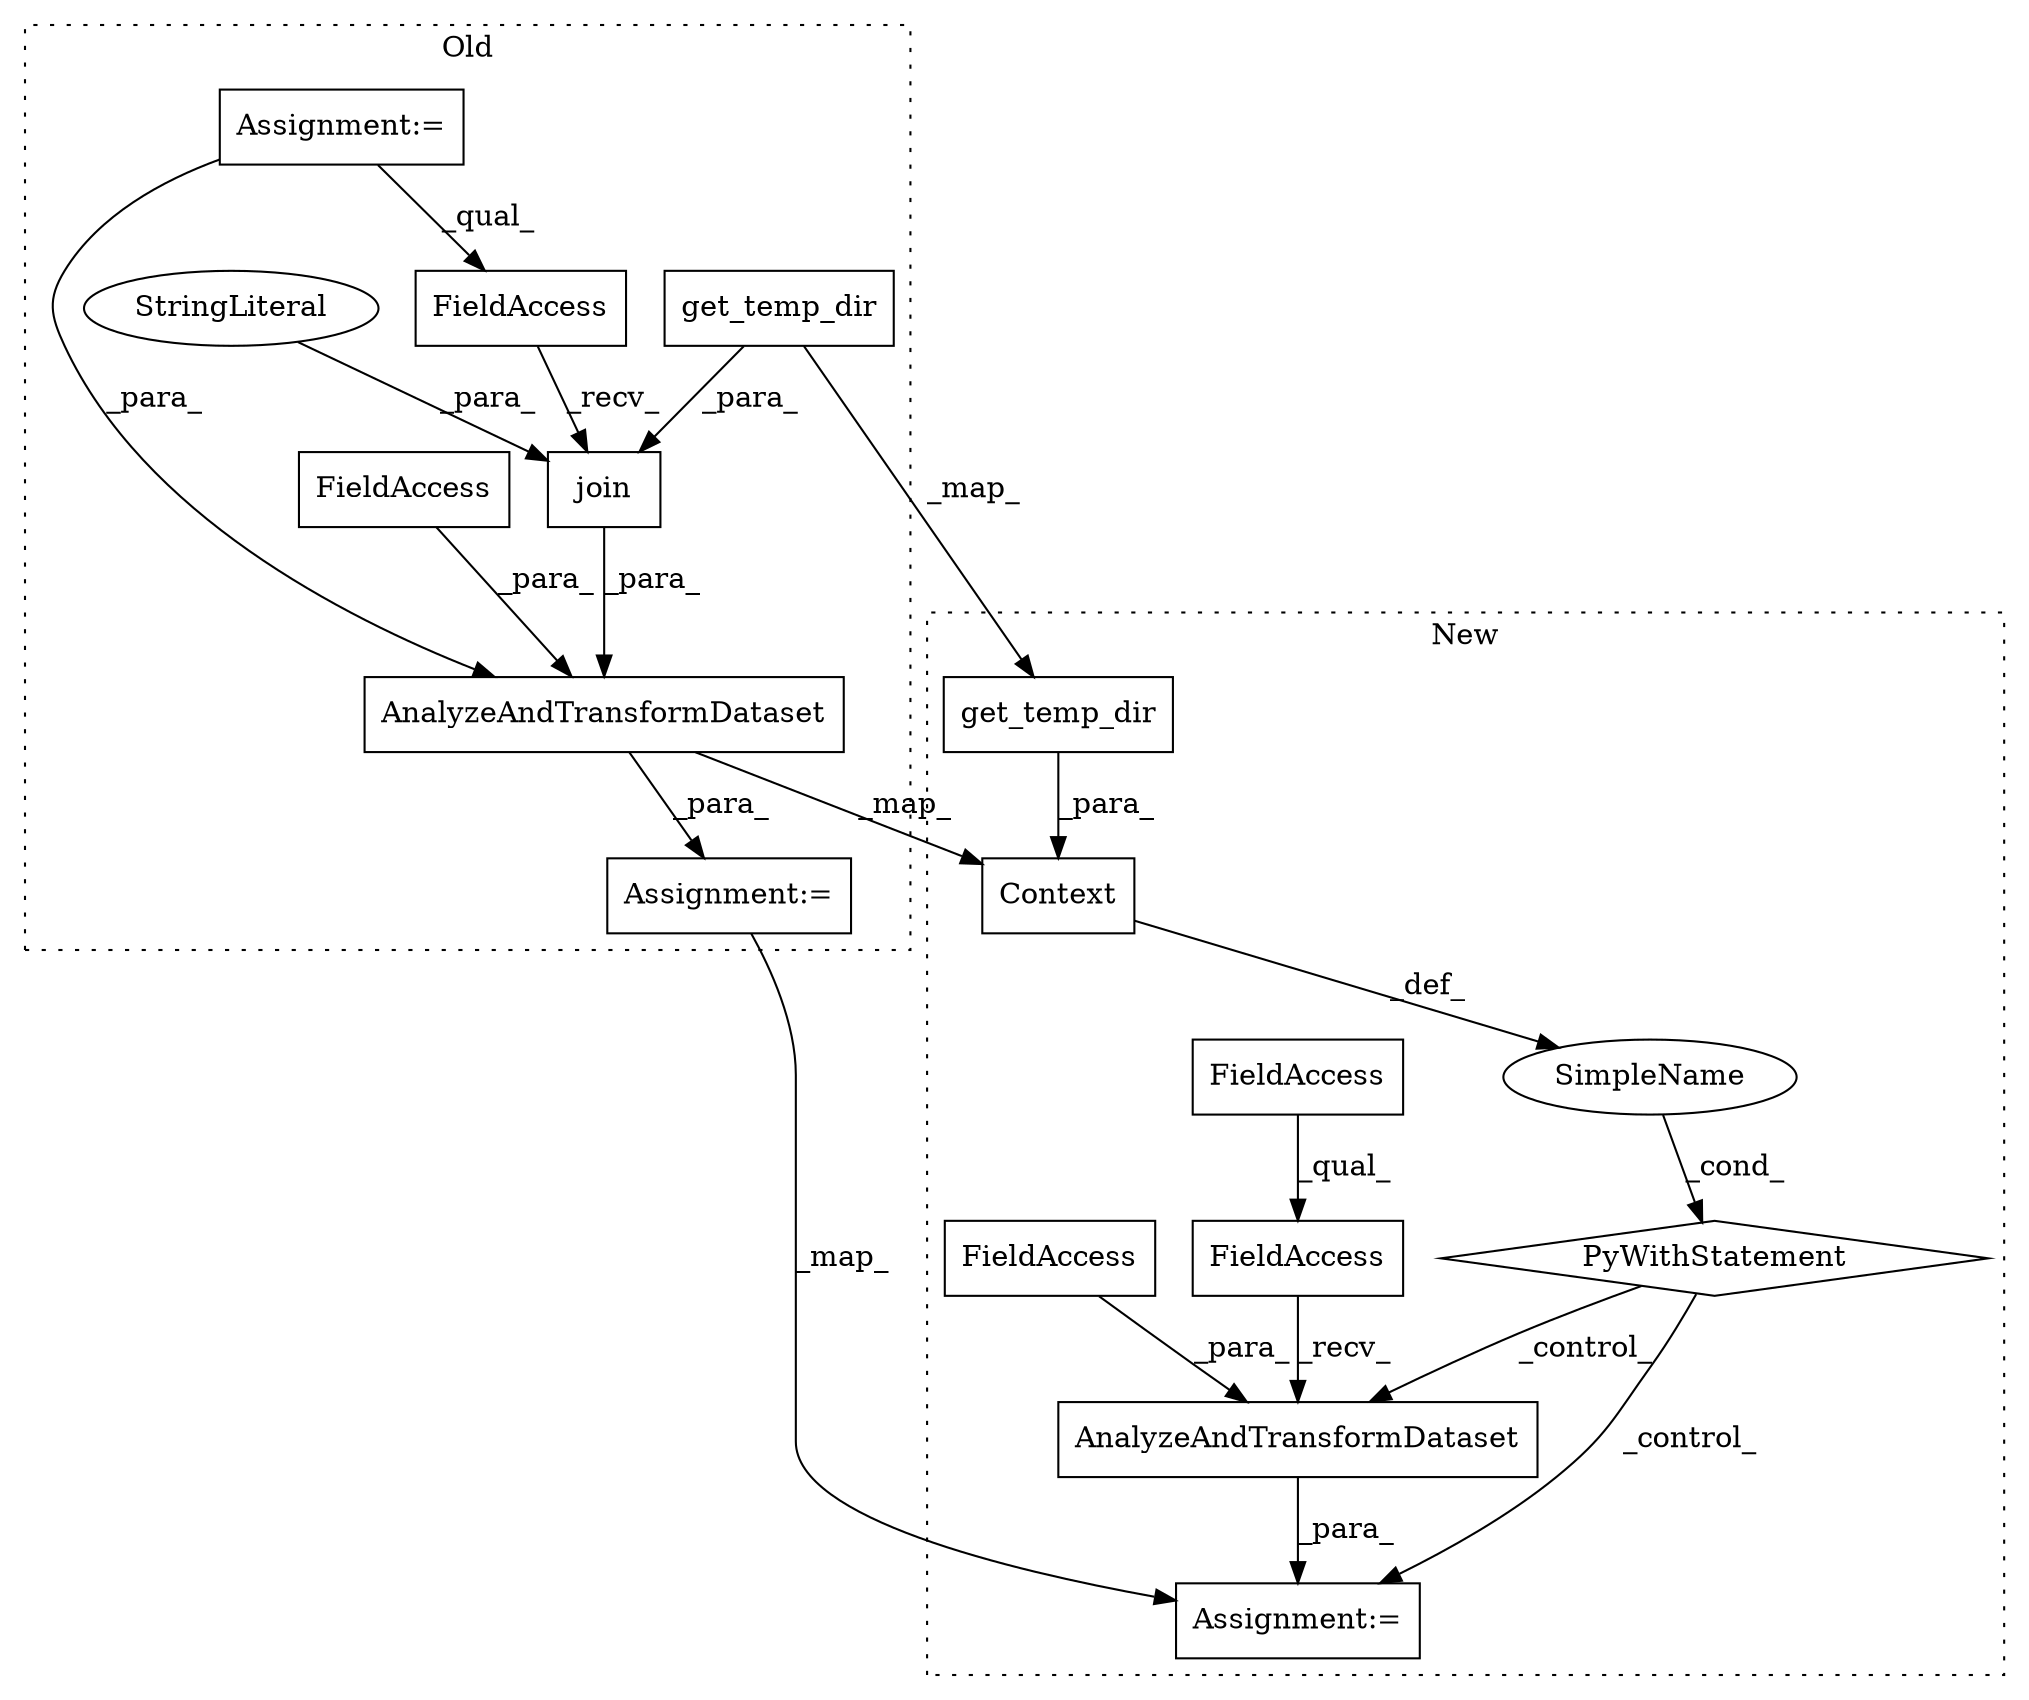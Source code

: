 digraph G {
subgraph cluster0 {
1 [label="join" a="32" s="28651,28694" l="5,1" shape="box"];
8 [label="FieldAccess" a="22" s="28643" l="7" shape="box"];
10 [label="AnalyzeAndTransformDataset" a="32" s="28599,28695" l="27,1" shape="box"];
11 [label="FieldAccess" a="22" s="28626" l="16" shape="box"];
13 [label="get_temp_dir" a="32" s="28661" l="14" shape="box"];
14 [label="Assignment:=" a="7" s="27878" l="2" shape="box"];
15 [label="StringLiteral" a="45" s="28676" l="18" shape="ellipse"];
17 [label="Assignment:=" a="7" s="28519" l="2" shape="box"];
label = "Old";
style="dotted";
}
subgraph cluster1 {
2 [label="AnalyzeAndTransformDataset" a="32" s="30801,30844" l="27,1" shape="box"];
3 [label="SimpleName" a="42" s="" l="" shape="ellipse"];
4 [label="PyWithStatement" a="104" s="30600,30669" l="10,2" shape="diamond"];
5 [label="FieldAccess" a="22" s="30828" l="16" shape="box"];
6 [label="FieldAccess" a="22" s="30770" l="30" shape="box"];
7 [label="FieldAccess" a="22" s="30770" l="25" shape="box"];
9 [label="Context" a="32" s="30641,30668" l="8,1" shape="box"];
12 [label="get_temp_dir" a="32" s="30654" l="14" shape="box"];
16 [label="Assignment:=" a="7" s="30719" l="2" shape="box"];
label = "New";
style="dotted";
}
1 -> 10 [label="_para_"];
2 -> 16 [label="_para_"];
3 -> 4 [label="_cond_"];
4 -> 2 [label="_control_"];
4 -> 16 [label="_control_"];
5 -> 2 [label="_para_"];
6 -> 2 [label="_recv_"];
7 -> 6 [label="_qual_"];
8 -> 1 [label="_recv_"];
9 -> 3 [label="_def_"];
10 -> 17 [label="_para_"];
10 -> 9 [label="_map_"];
11 -> 10 [label="_para_"];
12 -> 9 [label="_para_"];
13 -> 12 [label="_map_"];
13 -> 1 [label="_para_"];
14 -> 8 [label="_qual_"];
14 -> 10 [label="_para_"];
15 -> 1 [label="_para_"];
17 -> 16 [label="_map_"];
}